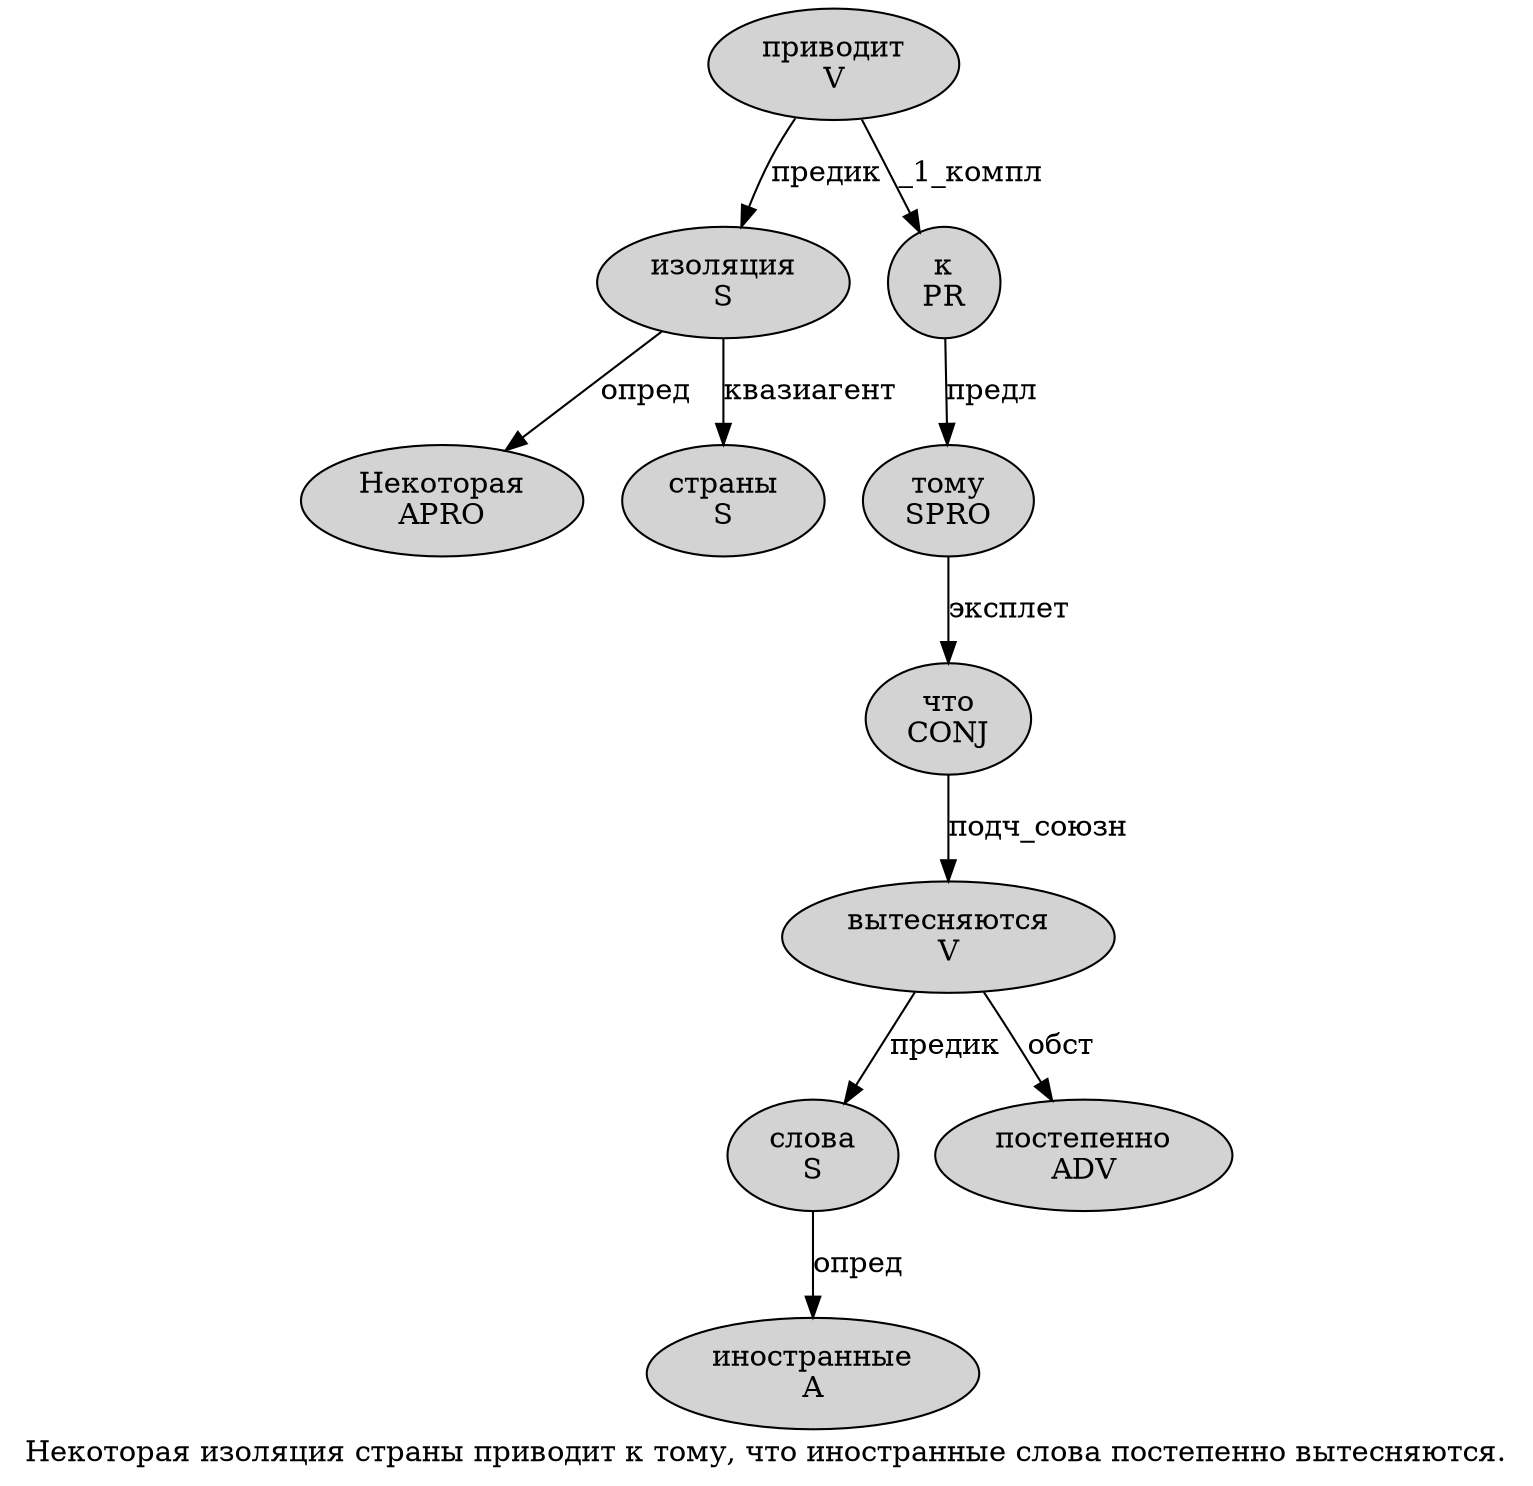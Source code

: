digraph SENTENCE_248 {
	graph [label="Некоторая изоляция страны приводит к тому, что иностранные слова постепенно вытесняются."]
	node [style=filled]
		0 [label="Некоторая
APRO" color="" fillcolor=lightgray penwidth=1 shape=ellipse]
		1 [label="изоляция
S" color="" fillcolor=lightgray penwidth=1 shape=ellipse]
		2 [label="страны
S" color="" fillcolor=lightgray penwidth=1 shape=ellipse]
		3 [label="приводит
V" color="" fillcolor=lightgray penwidth=1 shape=ellipse]
		4 [label="к
PR" color="" fillcolor=lightgray penwidth=1 shape=ellipse]
		5 [label="тому
SPRO" color="" fillcolor=lightgray penwidth=1 shape=ellipse]
		7 [label="что
CONJ" color="" fillcolor=lightgray penwidth=1 shape=ellipse]
		8 [label="иностранные
A" color="" fillcolor=lightgray penwidth=1 shape=ellipse]
		9 [label="слова
S" color="" fillcolor=lightgray penwidth=1 shape=ellipse]
		10 [label="постепенно
ADV" color="" fillcolor=lightgray penwidth=1 shape=ellipse]
		11 [label="вытесняются
V" color="" fillcolor=lightgray penwidth=1 shape=ellipse]
			4 -> 5 [label="предл"]
			3 -> 1 [label="предик"]
			3 -> 4 [label="_1_компл"]
			9 -> 8 [label="опред"]
			11 -> 9 [label="предик"]
			11 -> 10 [label="обст"]
			7 -> 11 [label="подч_союзн"]
			5 -> 7 [label="эксплет"]
			1 -> 0 [label="опред"]
			1 -> 2 [label="квазиагент"]
}